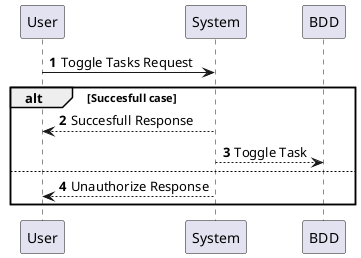 @startuml
'https://plantuml.com/sequence-diagram

autonumber

User -> System: Toggle Tasks Request

    alt Succesfull case

    System --> User: Succesfull Response
    System --> BDD: Toggle Task

    else

    System --> User: Unauthorize Response

    end

@enduml